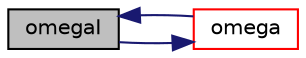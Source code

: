 digraph "omegaI"
{
  bgcolor="transparent";
  edge [fontname="Helvetica",fontsize="10",labelfontname="Helvetica",labelfontsize="10"];
  node [fontname="Helvetica",fontsize="10",shape=record];
  rankdir="LR";
  Node1 [label="omegaI",height=0.2,width=0.4,color="black", fillcolor="grey75", style="filled", fontcolor="black"];
  Node1 -> Node2 [color="midnightblue",fontsize="10",style="solid",fontname="Helvetica"];
  Node2 [label="omega",height=0.2,width=0.4,color="red",URL="$a00268.html#acc923d3ed5bbb7e97e2eb38de0293a34",tooltip="dc/dt = omega, rate of change in concentration, for each species "];
  Node2 -> Node1 [color="midnightblue",fontsize="10",style="solid",fontname="Helvetica"];
}

